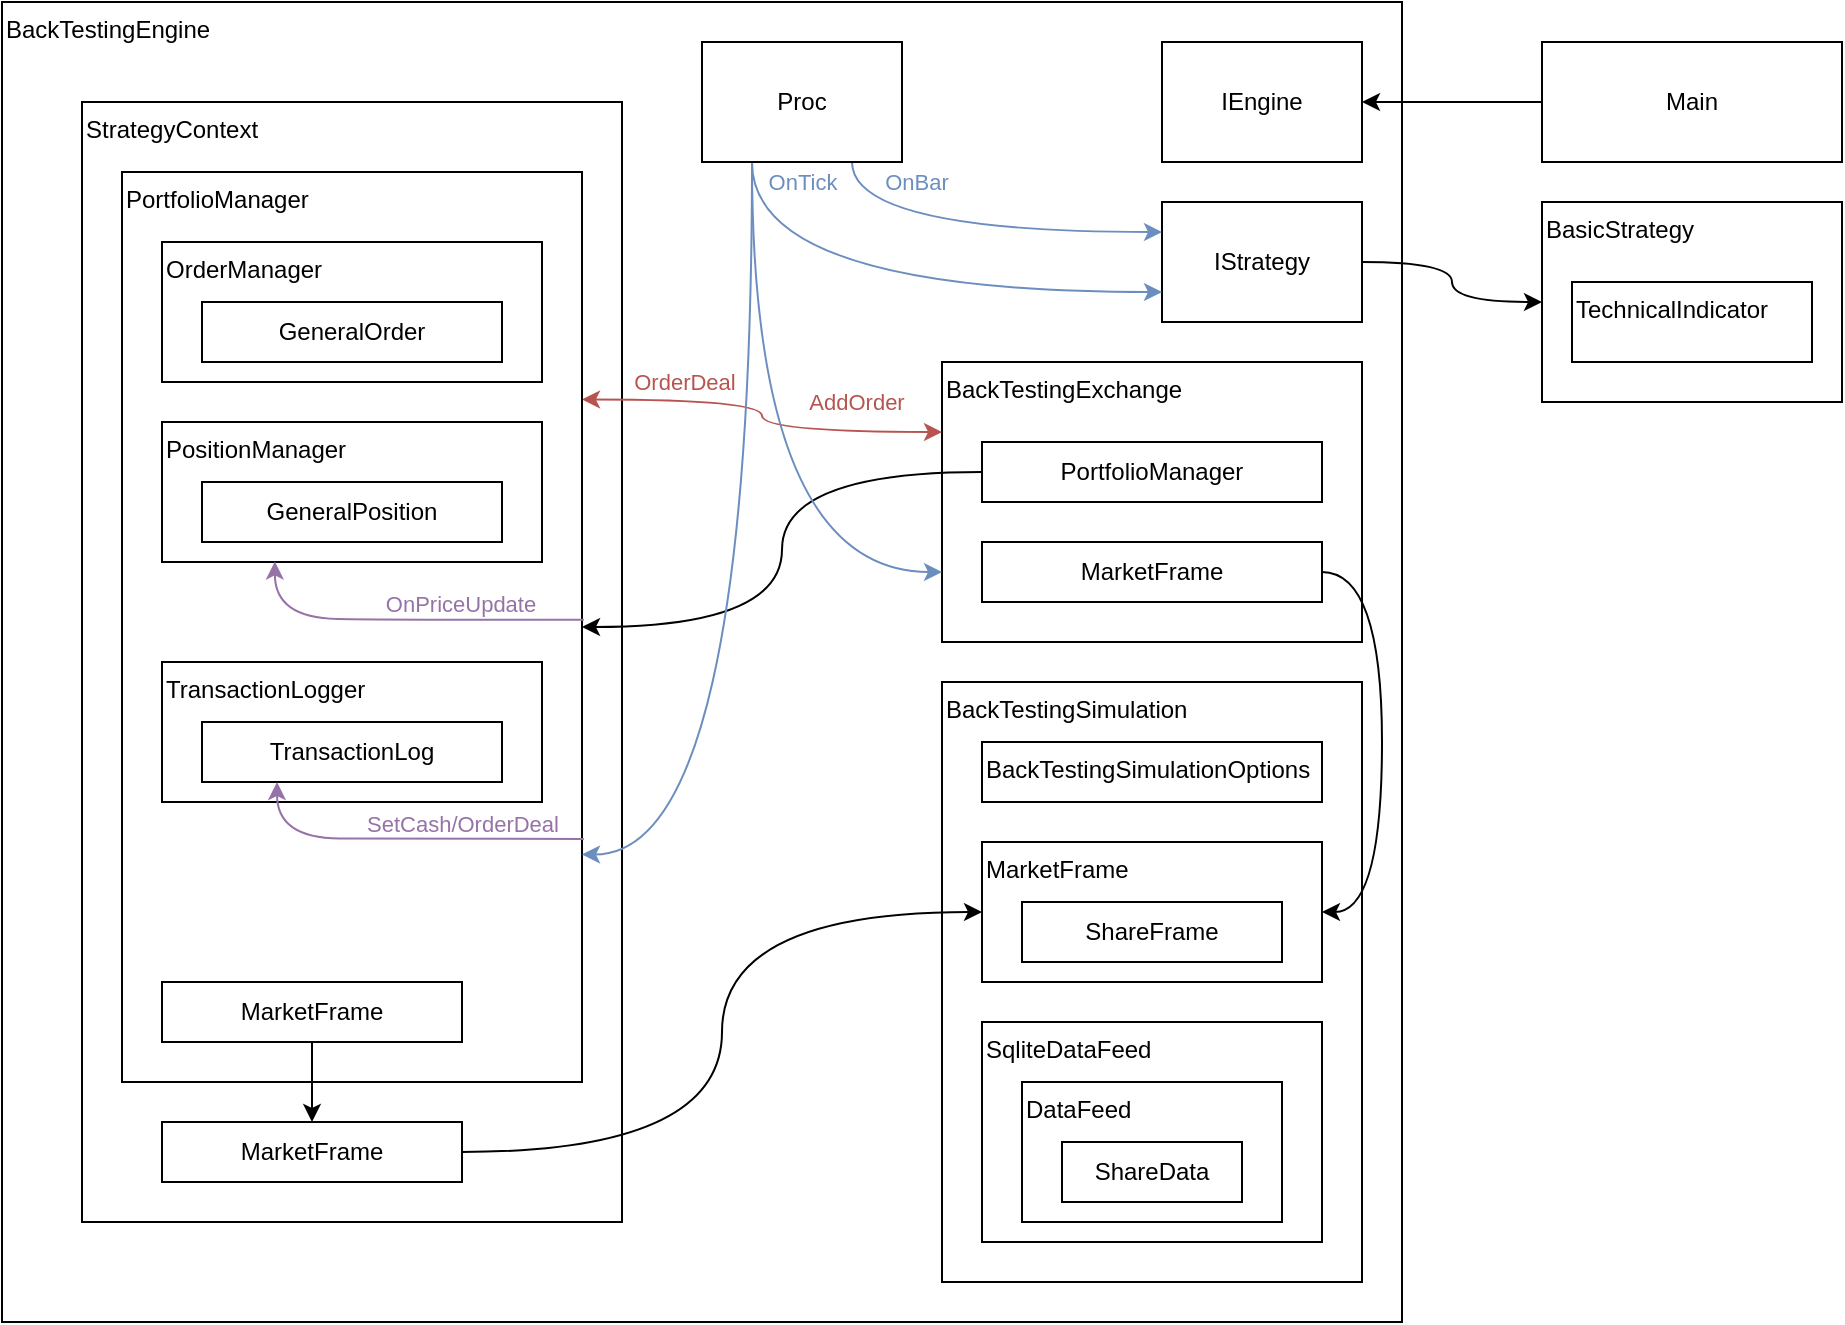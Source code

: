 <mxfile compressed="false" version="17.4.2" type="device">
  <diagram id="RBpdQvFY65Nsy8YPTfME" name="第 1 页">
    <mxGraphModel dx="538" dy="391" grid="1" gridSize="10" guides="1" tooltips="1" connect="1" arrows="1" fold="1" page="1" pageScale="1" pageWidth="1169" pageHeight="827" math="0" shadow="0">
      <root>
        <mxCell id="0" />
        <mxCell id="1" parent="0" />
        <mxCell id="mXMzZNQ0g-Ou7os5mHfn-1" value="BasicStrategy" style="rounded=0;whiteSpace=wrap;html=1;fillColor=none;align=left;verticalAlign=top;" parent="1" vertex="1">
          <mxGeometry x="890" y="180" width="150" height="100" as="geometry" />
        </mxCell>
        <mxCell id="qF3u3loVeFJ1pEqu5Syw-4" value="BackTestingEngine" style="rounded=0;whiteSpace=wrap;html=1;fillColor=none;align=left;verticalAlign=top;" parent="1" vertex="1">
          <mxGeometry x="120" y="80" width="700" height="660" as="geometry" />
        </mxCell>
        <mxCell id="qF3u3loVeFJ1pEqu5Syw-5" value="IEngine" style="rounded=0;whiteSpace=wrap;html=1;fillColor=none;align=center;verticalAlign=middle;" parent="1" vertex="1">
          <mxGeometry x="700" y="100" width="100" height="60" as="geometry" />
        </mxCell>
        <mxCell id="qF3u3loVeFJ1pEqu5Syw-6" value="StrategyContext" style="rounded=0;whiteSpace=wrap;html=1;fillColor=none;align=left;verticalAlign=top;" parent="1" vertex="1">
          <mxGeometry x="160" y="130" width="270" height="560" as="geometry" />
        </mxCell>
        <mxCell id="qF3u3loVeFJ1pEqu5Syw-7" value="BackTestingExchange" style="rounded=0;whiteSpace=wrap;html=1;fillColor=none;align=left;verticalAlign=top;" parent="1" vertex="1">
          <mxGeometry x="590" y="260" width="210" height="140" as="geometry" />
        </mxCell>
        <mxCell id="mXMzZNQ0g-Ou7os5mHfn-6" style="edgeStyle=orthogonalEdgeStyle;rounded=0;orthogonalLoop=1;jettySize=auto;html=1;exitX=1;exitY=0.5;exitDx=0;exitDy=0;entryX=0;entryY=0.5;entryDx=0;entryDy=0;curved=1;" parent="1" source="qF3u3loVeFJ1pEqu5Syw-8" target="mXMzZNQ0g-Ou7os5mHfn-1" edge="1">
          <mxGeometry relative="1" as="geometry" />
        </mxCell>
        <mxCell id="qF3u3loVeFJ1pEqu5Syw-8" value="IStrategy" style="rounded=0;whiteSpace=wrap;html=1;fillColor=none;align=center;verticalAlign=middle;" parent="1" vertex="1">
          <mxGeometry x="700" y="180" width="100" height="60" as="geometry" />
        </mxCell>
        <mxCell id="qF3u3loVeFJ1pEqu5Syw-9" value="TechnicalIndicator" style="rounded=0;whiteSpace=wrap;html=1;fillColor=none;align=left;verticalAlign=top;" parent="1" vertex="1">
          <mxGeometry x="905" y="220" width="120" height="40" as="geometry" />
        </mxCell>
        <mxCell id="mXMzZNQ0g-Ou7os5mHfn-24" style="edgeStyle=orthogonalEdgeStyle;curved=1;rounded=0;orthogonalLoop=1;jettySize=auto;html=1;exitX=1;exitY=0.25;exitDx=0;exitDy=0;entryX=0;entryY=0.25;entryDx=0;entryDy=0;fontColor=#3399FF;elbow=vertical;fillColor=#f8cecc;strokeColor=#b85450;startArrow=classic;startFill=1;" parent="1" source="qF3u3loVeFJ1pEqu5Syw-10" target="qF3u3loVeFJ1pEqu5Syw-7" edge="1">
          <mxGeometry relative="1" as="geometry" />
        </mxCell>
        <mxCell id="mXMzZNQ0g-Ou7os5mHfn-25" value="OrderDeal" style="edgeLabel;html=1;align=center;verticalAlign=middle;resizable=0;points=[];fontColor=#B85450;labelBackgroundColor=none;" parent="mXMzZNQ0g-Ou7os5mHfn-24" vertex="1" connectable="0">
          <mxGeometry x="-0.155" y="-8" relative="1" as="geometry">
            <mxPoint x="-32" y="-17" as="offset" />
          </mxGeometry>
        </mxCell>
        <mxCell id="KNElKZGZja4anB7XShgt-13" value="AddOrder" style="edgeLabel;html=1;align=center;verticalAlign=middle;resizable=0;points=[];fontColor=#B85450;labelBackgroundColor=none;" parent="mXMzZNQ0g-Ou7os5mHfn-24" vertex="1" connectable="0">
          <mxGeometry x="-0.368" y="-5" relative="1" as="geometry">
            <mxPoint x="75" y="-4" as="offset" />
          </mxGeometry>
        </mxCell>
        <mxCell id="qF3u3loVeFJ1pEqu5Syw-10" value="PortfolioManager" style="rounded=0;whiteSpace=wrap;html=1;fillColor=none;align=left;verticalAlign=top;" parent="1" vertex="1">
          <mxGeometry x="180" y="165" width="230" height="455" as="geometry" />
        </mxCell>
        <mxCell id="KNElKZGZja4anB7XShgt-8" style="edgeStyle=orthogonalEdgeStyle;curved=1;rounded=0;orthogonalLoop=1;jettySize=auto;html=1;exitX=1;exitY=0.5;exitDx=0;exitDy=0;entryX=0;entryY=0.5;entryDx=0;entryDy=0;" parent="1" source="qF3u3loVeFJ1pEqu5Syw-11" target="KNElKZGZja4anB7XShgt-5" edge="1">
          <mxGeometry relative="1" as="geometry" />
        </mxCell>
        <mxCell id="qF3u3loVeFJ1pEqu5Syw-11" value="MarketFrame" style="rounded=0;whiteSpace=wrap;html=1;fillColor=none;align=center;verticalAlign=middle;" parent="1" vertex="1">
          <mxGeometry x="200" y="640" width="150" height="30" as="geometry" />
        </mxCell>
        <mxCell id="KNElKZGZja4anB7XShgt-9" style="edgeStyle=orthogonalEdgeStyle;curved=1;rounded=0;orthogonalLoop=1;jettySize=auto;html=1;exitX=0.5;exitY=1;exitDx=0;exitDy=0;entryX=0.5;entryY=0;entryDx=0;entryDy=0;" parent="1" source="qF3u3loVeFJ1pEqu5Syw-12" target="qF3u3loVeFJ1pEqu5Syw-11" edge="1">
          <mxGeometry relative="1" as="geometry" />
        </mxCell>
        <mxCell id="qF3u3loVeFJ1pEqu5Syw-12" value="MarketFrame" style="rounded=0;whiteSpace=wrap;html=1;fillColor=none;align=center;verticalAlign=middle;" parent="1" vertex="1">
          <mxGeometry x="200" y="570" width="150" height="30" as="geometry" />
        </mxCell>
        <mxCell id="qF3u3loVeFJ1pEqu5Syw-16" value="OrderManager" style="rounded=0;whiteSpace=wrap;html=1;fillColor=none;align=left;verticalAlign=top;" parent="1" vertex="1">
          <mxGeometry x="200" y="200" width="190" height="70" as="geometry" />
        </mxCell>
        <mxCell id="qF3u3loVeFJ1pEqu5Syw-17" value="PositionManager" style="rounded=0;whiteSpace=wrap;html=1;fillColor=none;align=left;verticalAlign=top;" parent="1" vertex="1">
          <mxGeometry x="200" y="290" width="190" height="70" as="geometry" />
        </mxCell>
        <mxCell id="qF3u3loVeFJ1pEqu5Syw-18" value="TransactionLogger" style="rounded=0;whiteSpace=wrap;html=1;fillColor=none;align=left;verticalAlign=top;" parent="1" vertex="1">
          <mxGeometry x="200" y="410" width="190" height="70" as="geometry" />
        </mxCell>
        <mxCell id="qF3u3loVeFJ1pEqu5Syw-19" value="GeneralOrder" style="rounded=0;whiteSpace=wrap;html=1;fillColor=none;align=center;verticalAlign=middle;" parent="1" vertex="1">
          <mxGeometry x="220" y="230" width="150" height="30" as="geometry" />
        </mxCell>
        <mxCell id="qF3u3loVeFJ1pEqu5Syw-20" value="GeneralPosition" style="rounded=0;whiteSpace=wrap;html=1;fillColor=none;align=center;verticalAlign=middle;" parent="1" vertex="1">
          <mxGeometry x="220" y="320" width="150" height="30" as="geometry" />
        </mxCell>
        <mxCell id="qF3u3loVeFJ1pEqu5Syw-21" value="TransactionLog" style="rounded=0;whiteSpace=wrap;html=1;fillColor=none;align=center;verticalAlign=middle;" parent="1" vertex="1">
          <mxGeometry x="220" y="440" width="150" height="30" as="geometry" />
        </mxCell>
        <mxCell id="FwhDtlA-oTAl2vydWg2V-4" style="edgeStyle=orthogonalEdgeStyle;curved=1;rounded=0;orthogonalLoop=1;jettySize=auto;html=1;exitX=1;exitY=0.5;exitDx=0;exitDy=0;entryX=1;entryY=0.5;entryDx=0;entryDy=0;" edge="1" parent="1" source="qF3u3loVeFJ1pEqu5Syw-22" target="KNElKZGZja4anB7XShgt-5">
          <mxGeometry relative="1" as="geometry">
            <Array as="points">
              <mxPoint x="810" y="365" />
              <mxPoint x="810" y="535" />
            </Array>
          </mxGeometry>
        </mxCell>
        <mxCell id="qF3u3loVeFJ1pEqu5Syw-22" value="MarketFrame" style="rounded=0;whiteSpace=wrap;html=1;fillColor=none;align=center;verticalAlign=middle;" parent="1" vertex="1">
          <mxGeometry x="610" y="350" width="170" height="30" as="geometry" />
        </mxCell>
        <mxCell id="mXMzZNQ0g-Ou7os5mHfn-7" style="edgeStyle=orthogonalEdgeStyle;rounded=0;orthogonalLoop=1;jettySize=auto;html=1;exitX=0;exitY=0.5;exitDx=0;exitDy=0;elbow=vertical;curved=1;" parent="1" source="qF3u3loVeFJ1pEqu5Syw-23" target="qF3u3loVeFJ1pEqu5Syw-10" edge="1">
          <mxGeometry relative="1" as="geometry" />
        </mxCell>
        <mxCell id="qF3u3loVeFJ1pEqu5Syw-23" value="PortfolioManager" style="rounded=0;whiteSpace=wrap;html=1;fillColor=none;align=center;verticalAlign=middle;" parent="1" vertex="1">
          <mxGeometry x="610" y="300" width="170" height="30" as="geometry" />
        </mxCell>
        <mxCell id="mXMzZNQ0g-Ou7os5mHfn-4" style="edgeStyle=orthogonalEdgeStyle;rounded=0;orthogonalLoop=1;jettySize=auto;html=1;exitX=0;exitY=0.5;exitDx=0;exitDy=0;entryX=1;entryY=0.5;entryDx=0;entryDy=0;" parent="1" source="mXMzZNQ0g-Ou7os5mHfn-3" target="qF3u3loVeFJ1pEqu5Syw-5" edge="1">
          <mxGeometry relative="1" as="geometry" />
        </mxCell>
        <mxCell id="mXMzZNQ0g-Ou7os5mHfn-3" value="Main" style="rounded=0;whiteSpace=wrap;html=1;fillColor=none;align=center;verticalAlign=middle;" parent="1" vertex="1">
          <mxGeometry x="890" y="100" width="150" height="60" as="geometry" />
        </mxCell>
        <mxCell id="mXMzZNQ0g-Ou7os5mHfn-5" value="BackTestingSimulation" style="rounded=0;whiteSpace=wrap;html=1;fillColor=none;align=left;verticalAlign=top;" parent="1" vertex="1">
          <mxGeometry x="590" y="420" width="210" height="300" as="geometry" />
        </mxCell>
        <mxCell id="mXMzZNQ0g-Ou7os5mHfn-13" style="edgeStyle=orthogonalEdgeStyle;curved=1;rounded=0;orthogonalLoop=1;jettySize=auto;html=1;exitX=0.25;exitY=1;exitDx=0;exitDy=0;entryX=0;entryY=0.75;entryDx=0;entryDy=0;elbow=vertical;fillColor=#dae8fc;strokeColor=#6c8ebf;" parent="1" source="mXMzZNQ0g-Ou7os5mHfn-8" target="qF3u3loVeFJ1pEqu5Syw-8" edge="1">
          <mxGeometry relative="1" as="geometry" />
        </mxCell>
        <mxCell id="mXMzZNQ0g-Ou7os5mHfn-21" value="OnTick" style="edgeLabel;html=1;align=center;verticalAlign=middle;resizable=0;points=[];fontColor=#6C8EBF;labelBackgroundColor=none;" parent="mXMzZNQ0g-Ou7os5mHfn-13" vertex="1" connectable="0">
          <mxGeometry x="0.215" y="7" relative="1" as="geometry">
            <mxPoint x="-74" y="-48" as="offset" />
          </mxGeometry>
        </mxCell>
        <mxCell id="mXMzZNQ0g-Ou7os5mHfn-14" style="edgeStyle=orthogonalEdgeStyle;curved=1;rounded=0;orthogonalLoop=1;jettySize=auto;html=1;exitX=0.75;exitY=1;exitDx=0;exitDy=0;entryX=0;entryY=0.25;entryDx=0;entryDy=0;elbow=vertical;fillColor=#dae8fc;strokeColor=#6c8ebf;" parent="1" source="mXMzZNQ0g-Ou7os5mHfn-8" target="qF3u3loVeFJ1pEqu5Syw-8" edge="1">
          <mxGeometry relative="1" as="geometry" />
        </mxCell>
        <mxCell id="mXMzZNQ0g-Ou7os5mHfn-20" value="OnBar" style="edgeLabel;html=1;align=center;verticalAlign=middle;resizable=0;points=[];fontColor=#6C8EBF;labelBackgroundColor=none;" parent="mXMzZNQ0g-Ou7os5mHfn-14" vertex="1" connectable="0">
          <mxGeometry x="-0.249" y="12" relative="1" as="geometry">
            <mxPoint x="-5" y="-13" as="offset" />
          </mxGeometry>
        </mxCell>
        <mxCell id="mXMzZNQ0g-Ou7os5mHfn-17" style="edgeStyle=orthogonalEdgeStyle;curved=1;rounded=0;orthogonalLoop=1;jettySize=auto;html=1;exitX=0.25;exitY=1;exitDx=0;exitDy=0;entryX=1;entryY=0.75;entryDx=0;entryDy=0;fontColor=#3399FF;elbow=vertical;fillColor=#dae8fc;strokeColor=#6c8ebf;" parent="1" source="mXMzZNQ0g-Ou7os5mHfn-8" target="qF3u3loVeFJ1pEqu5Syw-10" edge="1">
          <mxGeometry relative="1" as="geometry" />
        </mxCell>
        <mxCell id="mXMzZNQ0g-Ou7os5mHfn-22" style="edgeStyle=orthogonalEdgeStyle;curved=1;rounded=0;orthogonalLoop=1;jettySize=auto;html=1;exitX=0.25;exitY=1;exitDx=0;exitDy=0;entryX=0;entryY=0.75;entryDx=0;entryDy=0;fontColor=#3399FF;elbow=vertical;fillColor=#dae8fc;strokeColor=#6c8ebf;" parent="1" source="mXMzZNQ0g-Ou7os5mHfn-8" target="qF3u3loVeFJ1pEqu5Syw-7" edge="1">
          <mxGeometry relative="1" as="geometry" />
        </mxCell>
        <mxCell id="mXMzZNQ0g-Ou7os5mHfn-8" value="Proc" style="rounded=0;whiteSpace=wrap;html=1;fillColor=none;align=center;verticalAlign=middle;" parent="1" vertex="1">
          <mxGeometry x="470" y="100" width="100" height="60" as="geometry" />
        </mxCell>
        <mxCell id="mXMzZNQ0g-Ou7os5mHfn-31" style="edgeStyle=orthogonalEdgeStyle;curved=1;rounded=0;orthogonalLoop=1;jettySize=auto;html=1;exitX=1.004;exitY=0.667;exitDx=0;exitDy=0;entryX=0.25;entryY=1;entryDx=0;entryDy=0;fontColor=#CCCC00;elbow=vertical;exitPerimeter=0;fillColor=#e1d5e7;strokeColor=#9673A6;" parent="1" target="qF3u3loVeFJ1pEqu5Syw-21" edge="1">
          <mxGeometry relative="1" as="geometry">
            <Array as="points">
              <mxPoint x="320" y="499" />
              <mxPoint x="258" y="498" />
            </Array>
            <mxPoint x="410.92" y="498.485" as="sourcePoint" />
          </mxGeometry>
        </mxCell>
        <mxCell id="mXMzZNQ0g-Ou7os5mHfn-32" value="&lt;span style=&quot;&quot;&gt;SetCash/&lt;/span&gt;&lt;font&gt;OrderDeal&lt;/font&gt;" style="edgeLabel;html=1;align=center;verticalAlign=middle;resizable=0;points=[];fontColor=#9673A6;labelBackgroundColor=none;" parent="mXMzZNQ0g-Ou7os5mHfn-31" vertex="1" connectable="0">
          <mxGeometry x="0.27" y="-9" relative="1" as="geometry">
            <mxPoint x="54" y="1" as="offset" />
          </mxGeometry>
        </mxCell>
        <mxCell id="KNElKZGZja4anB7XShgt-1" value="SqliteDataFeed" style="rounded=0;whiteSpace=wrap;html=1;fillColor=none;align=left;verticalAlign=top;" parent="1" vertex="1">
          <mxGeometry x="610" y="590" width="170" height="110" as="geometry" />
        </mxCell>
        <mxCell id="KNElKZGZja4anB7XShgt-2" value="DataFeed" style="rounded=0;whiteSpace=wrap;html=1;fillColor=none;align=left;verticalAlign=top;" parent="1" vertex="1">
          <mxGeometry x="630" y="620" width="130" height="70" as="geometry" />
        </mxCell>
        <mxCell id="KNElKZGZja4anB7XShgt-3" value="ShareData" style="rounded=0;whiteSpace=wrap;html=1;fillColor=none;align=center;verticalAlign=middle;" parent="1" vertex="1">
          <mxGeometry x="650" y="650" width="90" height="30" as="geometry" />
        </mxCell>
        <mxCell id="KNElKZGZja4anB7XShgt-4" value="BackTestingSimulationOptions" style="rounded=0;whiteSpace=wrap;html=1;fillColor=none;align=left;verticalAlign=top;" parent="1" vertex="1">
          <mxGeometry x="610" y="450" width="170" height="30" as="geometry" />
        </mxCell>
        <mxCell id="KNElKZGZja4anB7XShgt-5" value="MarketFrame" style="rounded=0;whiteSpace=wrap;html=1;fillColor=none;align=left;verticalAlign=top;" parent="1" vertex="1">
          <mxGeometry x="610" y="500" width="170" height="70" as="geometry" />
        </mxCell>
        <mxCell id="FwhDtlA-oTAl2vydWg2V-1" value="ShareFrame" style="rounded=0;whiteSpace=wrap;html=1;fillColor=none;align=center;verticalAlign=middle;" vertex="1" parent="1">
          <mxGeometry x="630" y="530" width="130" height="30" as="geometry" />
        </mxCell>
        <mxCell id="FwhDtlA-oTAl2vydWg2V-5" style="edgeStyle=orthogonalEdgeStyle;curved=1;rounded=0;orthogonalLoop=1;jettySize=auto;html=1;exitX=1.004;exitY=0.492;exitDx=0;exitDy=0;entryX=0.297;entryY=0.996;entryDx=0;entryDy=0;fontColor=#CCCC00;elbow=vertical;exitPerimeter=0;fillColor=#e1d5e7;strokeColor=#9673A6;entryPerimeter=0;" edge="1" parent="1" source="qF3u3loVeFJ1pEqu5Syw-10" target="qF3u3loVeFJ1pEqu5Syw-17">
          <mxGeometry relative="1" as="geometry">
            <Array as="points">
              <mxPoint x="319" y="389" />
              <mxPoint x="256" y="388" />
            </Array>
            <mxPoint x="410.0" y="388.485" as="sourcePoint" />
            <mxPoint x="256.58" y="360" as="targetPoint" />
          </mxGeometry>
        </mxCell>
        <mxCell id="FwhDtlA-oTAl2vydWg2V-6" value="OnPriceUpdate" style="edgeLabel;html=1;align=center;verticalAlign=middle;resizable=0;points=[];fontColor=#9673A6;labelBackgroundColor=none;" vertex="1" connectable="0" parent="FwhDtlA-oTAl2vydWg2V-5">
          <mxGeometry x="0.27" y="-9" relative="1" as="geometry">
            <mxPoint x="54" y="1" as="offset" />
          </mxGeometry>
        </mxCell>
      </root>
    </mxGraphModel>
  </diagram>
</mxfile>
